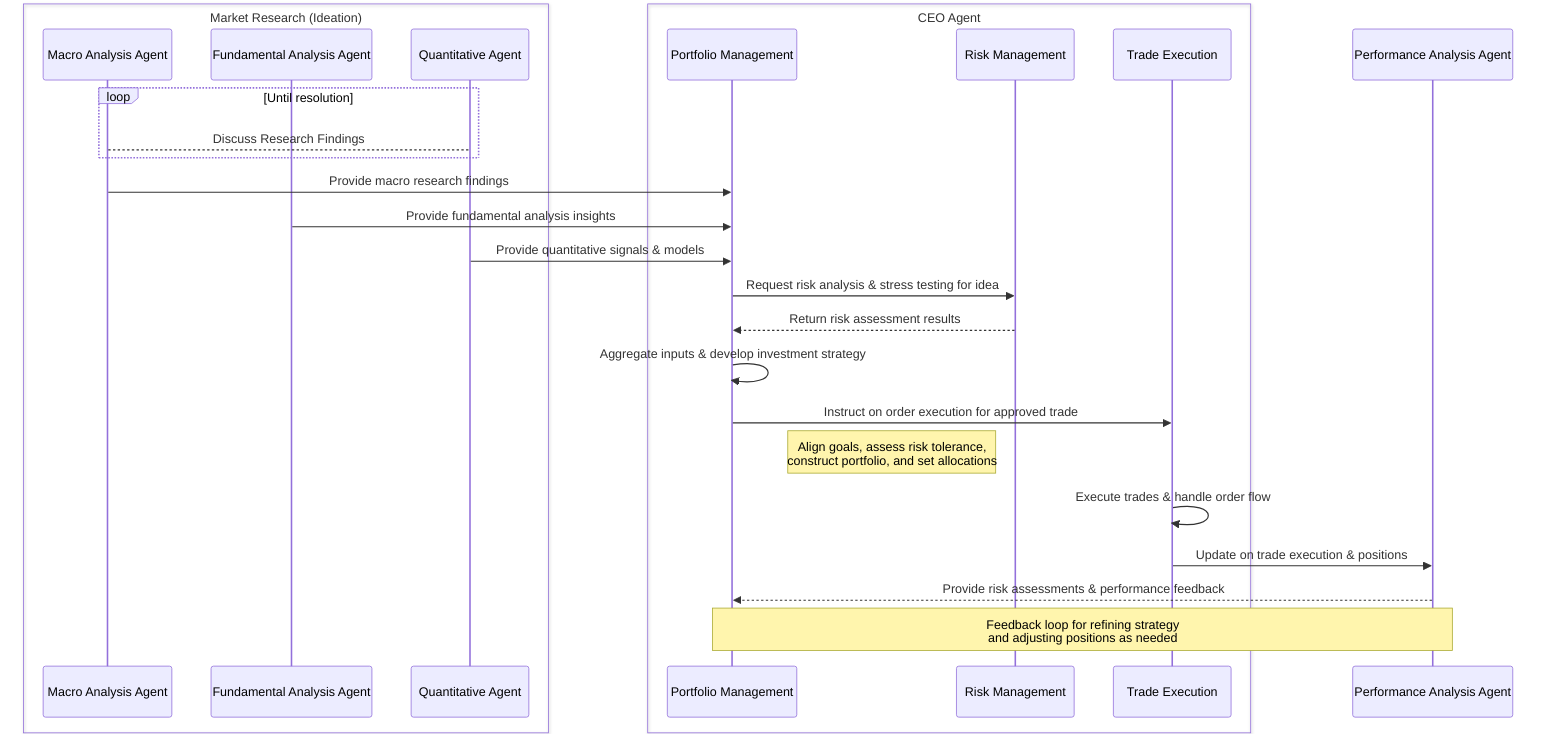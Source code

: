 sequenceDiagram

    %% Phase 1: Market Research (Ideation)
    box Market Research (Ideation)
    participant MRA as Macro Analysis Agent
    participant FA as Fundamental Analysis Agent
    participant QA as Quantitative Agent
    end

    %% Strategy & Execution Participants
    box CEO Agent
    %% participant CEO as Strategy & Implementation
    participant PM as Portfolio Management
    participant RM as Risk Management
    participant TE as Trade Execution
    end
    
    participant PAA as Performance Analysis Agent

    %% Phase 1 Flows: Research & Idea Inputs
    loop Until resolution
        MRA-->QA: Discuss Research Findings
    end

    MRA->>PM: Provide macro research findings
    FA->>PM: Provide fundamental analysis insights
    QA->>PM: Provide quantitative signals & models

    %% Phase 2: Strategy Development & Risk Assessment
    PM->>RM: Request risk analysis & stress testing for idea
    RM-->>PM: Return risk assessment results
    PM->>PM: Aggregate inputs & develop investment strategy

    %% Phase 3: Trade Execution
    PM->>TE: Instruct on order execution for approved trade
    note left of RM: Align goals, assess risk tolerance, <br>construct portfolio, and set allocations
    TE->>TE: Execute trades & handle order flow

    %% Phase 4: Performance & Risk Analysis
    TE->>PAA: Update on trade execution & positions
    PAA-->>PM: Provide risk assessments & performance feedback
    note over PAA,PM: Feedback loop for refining strategy <br>and adjusting positions as needed